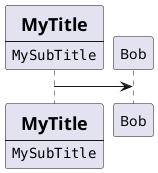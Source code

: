 {
  "sha1": "1xouxgwiysbq8aykk7h585qmrv3i1jz",
  "insertion": {
    "when": "2024-05-30T20:48:19.830Z",
    "url": "https://forum.plantuml.net/15232/declare-participants-similar-to-components",
    "user": "plantuml@gmail.com"
  }
}
@startuml
participant MyParticipant [
    =MyTitle
    ----
    ""MySubTitle""
]
participant Bob

MyParticipant -> Bob
@enduml
